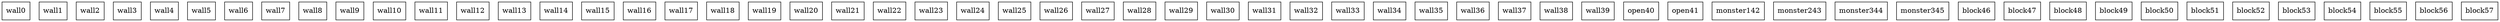 graph room {
 node [shape="box"]; wall0 [pos="1,1!"]; wall1 [pos="2,1!"]; wall2 [pos="3,1!"]; wall3 [pos="4,1!"]; wall4 [pos="5,1!"]; wall5 [pos="6,1!"]; wall6 [pos="8,1!"]; wall7 [pos="9,1!"]; wall8 [pos="10,1!"]; wall9 [pos="11,1!"]; wall10 [pos="12,1!"]; wall11 [pos="13,1!"]; wall12 [pos="14,1!"]; wall13 [pos="1,2!"]; wall14 [pos="14,2!"]; wall15 [pos="1,3!"]; wall16 [pos="14,3!"]; wall17 [pos="1,4!"]; wall18 [pos="14,4!"]; wall19 [pos="14,5!"]; wall20 [pos="1,6!"]; wall21 [pos="14,6!"]; wall22 [pos="1,7!"]; wall23 [pos="14,7!"]; wall24 [pos="1,8!"]; wall25 [pos="14,8!"]; wall26 [pos="1,9!"]; wall27 [pos="2,9!"]; wall28 [pos="3,9!"]; wall29 [pos="4,9!"]; wall30 [pos="5,9!"]; wall31 [pos="6,9!"]; wall32 [pos="7,9!"]; wall33 [pos="8,9!"]; wall34 [pos="9,9!"]; wall35 [pos="10,9!"]; wall36 [pos="11,9!"]; wall37 [pos="12,9!"]; wall38 [pos="13,9!"]; wall39 [pos="14,9!"]; open40 [pos="7,1!"]; open41 [pos="1,5!"]; monster142 [pos="11,7!"]; monster243 [pos="4,4!"]; monster344 [pos="11,4!"]; monster345 [pos="13,4!"]; block46 [pos="5,3!"]; block47 [pos="6,3!"]; block48 [pos="7,3!"]; block49 [pos="8,3!"]; block50 [pos="5,4!"]; block51 [pos="6,4!"]; block52 [pos="7,4!"]; block53 [pos="8,4!"]; block54 [pos="5,5!"]; block55 [pos="6,5!"]; block56 [pos="7,5!"]; block57 [pos="8,5!"]; }
